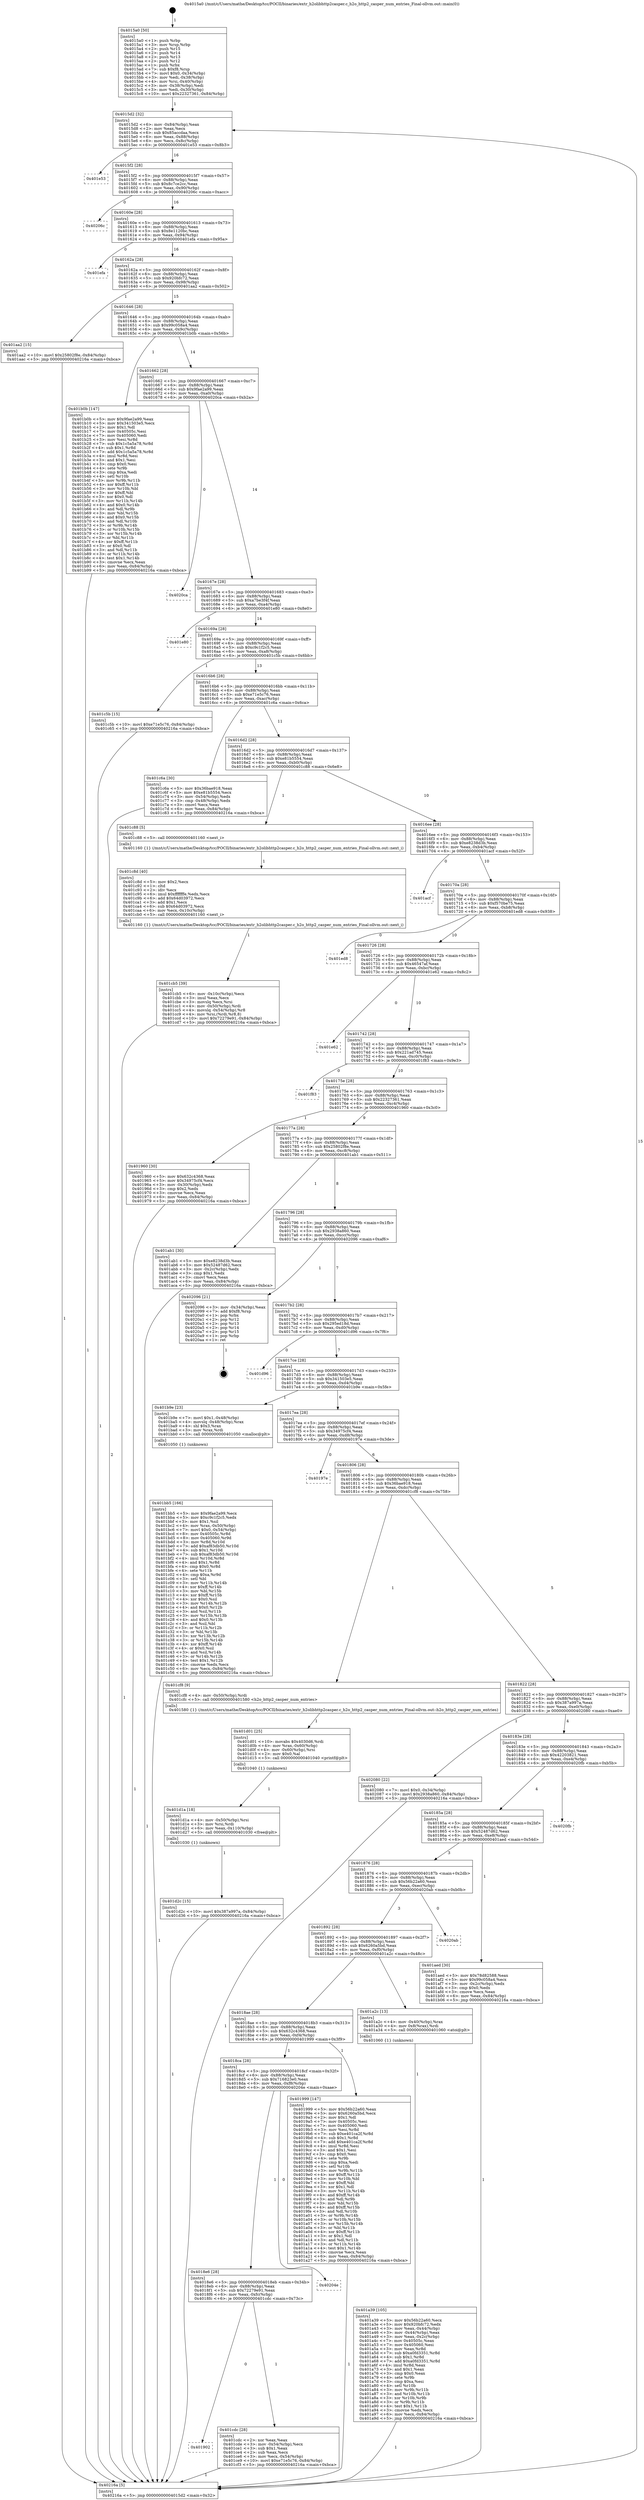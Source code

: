 digraph "0x4015a0" {
  label = "0x4015a0 (/mnt/c/Users/mathe/Desktop/tcc/POCII/binaries/extr_h2olibhttp2casper.c_h2o_http2_casper_num_entries_Final-ollvm.out::main(0))"
  labelloc = "t"
  node[shape=record]

  Entry [label="",width=0.3,height=0.3,shape=circle,fillcolor=black,style=filled]
  "0x4015d2" [label="{
     0x4015d2 [32]\l
     | [instrs]\l
     &nbsp;&nbsp;0x4015d2 \<+6\>: mov -0x84(%rbp),%eax\l
     &nbsp;&nbsp;0x4015d8 \<+2\>: mov %eax,%ecx\l
     &nbsp;&nbsp;0x4015da \<+6\>: sub $0x85accdaa,%ecx\l
     &nbsp;&nbsp;0x4015e0 \<+6\>: mov %eax,-0x88(%rbp)\l
     &nbsp;&nbsp;0x4015e6 \<+6\>: mov %ecx,-0x8c(%rbp)\l
     &nbsp;&nbsp;0x4015ec \<+6\>: je 0000000000401e53 \<main+0x8b3\>\l
  }"]
  "0x401e53" [label="{
     0x401e53\l
  }", style=dashed]
  "0x4015f2" [label="{
     0x4015f2 [28]\l
     | [instrs]\l
     &nbsp;&nbsp;0x4015f2 \<+5\>: jmp 00000000004015f7 \<main+0x57\>\l
     &nbsp;&nbsp;0x4015f7 \<+6\>: mov -0x88(%rbp),%eax\l
     &nbsp;&nbsp;0x4015fd \<+5\>: sub $0x8c7ce2cc,%eax\l
     &nbsp;&nbsp;0x401602 \<+6\>: mov %eax,-0x90(%rbp)\l
     &nbsp;&nbsp;0x401608 \<+6\>: je 000000000040206c \<main+0xacc\>\l
  }"]
  Exit [label="",width=0.3,height=0.3,shape=circle,fillcolor=black,style=filled,peripheries=2]
  "0x40206c" [label="{
     0x40206c\l
  }", style=dashed]
  "0x40160e" [label="{
     0x40160e [28]\l
     | [instrs]\l
     &nbsp;&nbsp;0x40160e \<+5\>: jmp 0000000000401613 \<main+0x73\>\l
     &nbsp;&nbsp;0x401613 \<+6\>: mov -0x88(%rbp),%eax\l
     &nbsp;&nbsp;0x401619 \<+5\>: sub $0x8e1120bc,%eax\l
     &nbsp;&nbsp;0x40161e \<+6\>: mov %eax,-0x94(%rbp)\l
     &nbsp;&nbsp;0x401624 \<+6\>: je 0000000000401efa \<main+0x95a\>\l
  }"]
  "0x401d2c" [label="{
     0x401d2c [15]\l
     | [instrs]\l
     &nbsp;&nbsp;0x401d2c \<+10\>: movl $0x387a997a,-0x84(%rbp)\l
     &nbsp;&nbsp;0x401d36 \<+5\>: jmp 000000000040216a \<main+0xbca\>\l
  }"]
  "0x401efa" [label="{
     0x401efa\l
  }", style=dashed]
  "0x40162a" [label="{
     0x40162a [28]\l
     | [instrs]\l
     &nbsp;&nbsp;0x40162a \<+5\>: jmp 000000000040162f \<main+0x8f\>\l
     &nbsp;&nbsp;0x40162f \<+6\>: mov -0x88(%rbp),%eax\l
     &nbsp;&nbsp;0x401635 \<+5\>: sub $0x920bfc72,%eax\l
     &nbsp;&nbsp;0x40163a \<+6\>: mov %eax,-0x98(%rbp)\l
     &nbsp;&nbsp;0x401640 \<+6\>: je 0000000000401aa2 \<main+0x502\>\l
  }"]
  "0x401d1a" [label="{
     0x401d1a [18]\l
     | [instrs]\l
     &nbsp;&nbsp;0x401d1a \<+4\>: mov -0x50(%rbp),%rsi\l
     &nbsp;&nbsp;0x401d1e \<+3\>: mov %rsi,%rdi\l
     &nbsp;&nbsp;0x401d21 \<+6\>: mov %eax,-0x110(%rbp)\l
     &nbsp;&nbsp;0x401d27 \<+5\>: call 0000000000401030 \<free@plt\>\l
     | [calls]\l
     &nbsp;&nbsp;0x401030 \{1\} (unknown)\l
  }"]
  "0x401aa2" [label="{
     0x401aa2 [15]\l
     | [instrs]\l
     &nbsp;&nbsp;0x401aa2 \<+10\>: movl $0x25802f8e,-0x84(%rbp)\l
     &nbsp;&nbsp;0x401aac \<+5\>: jmp 000000000040216a \<main+0xbca\>\l
  }"]
  "0x401646" [label="{
     0x401646 [28]\l
     | [instrs]\l
     &nbsp;&nbsp;0x401646 \<+5\>: jmp 000000000040164b \<main+0xab\>\l
     &nbsp;&nbsp;0x40164b \<+6\>: mov -0x88(%rbp),%eax\l
     &nbsp;&nbsp;0x401651 \<+5\>: sub $0x99c058a4,%eax\l
     &nbsp;&nbsp;0x401656 \<+6\>: mov %eax,-0x9c(%rbp)\l
     &nbsp;&nbsp;0x40165c \<+6\>: je 0000000000401b0b \<main+0x56b\>\l
  }"]
  "0x401d01" [label="{
     0x401d01 [25]\l
     | [instrs]\l
     &nbsp;&nbsp;0x401d01 \<+10\>: movabs $0x4030d6,%rdi\l
     &nbsp;&nbsp;0x401d0b \<+4\>: mov %rax,-0x60(%rbp)\l
     &nbsp;&nbsp;0x401d0f \<+4\>: mov -0x60(%rbp),%rsi\l
     &nbsp;&nbsp;0x401d13 \<+2\>: mov $0x0,%al\l
     &nbsp;&nbsp;0x401d15 \<+5\>: call 0000000000401040 \<printf@plt\>\l
     | [calls]\l
     &nbsp;&nbsp;0x401040 \{1\} (unknown)\l
  }"]
  "0x401b0b" [label="{
     0x401b0b [147]\l
     | [instrs]\l
     &nbsp;&nbsp;0x401b0b \<+5\>: mov $0x9fae2a99,%eax\l
     &nbsp;&nbsp;0x401b10 \<+5\>: mov $0x341503e5,%ecx\l
     &nbsp;&nbsp;0x401b15 \<+2\>: mov $0x1,%dl\l
     &nbsp;&nbsp;0x401b17 \<+7\>: mov 0x40505c,%esi\l
     &nbsp;&nbsp;0x401b1e \<+7\>: mov 0x405060,%edi\l
     &nbsp;&nbsp;0x401b25 \<+3\>: mov %esi,%r8d\l
     &nbsp;&nbsp;0x401b28 \<+7\>: sub $0x1c5a5a78,%r8d\l
     &nbsp;&nbsp;0x401b2f \<+4\>: sub $0x1,%r8d\l
     &nbsp;&nbsp;0x401b33 \<+7\>: add $0x1c5a5a78,%r8d\l
     &nbsp;&nbsp;0x401b3a \<+4\>: imul %r8d,%esi\l
     &nbsp;&nbsp;0x401b3e \<+3\>: and $0x1,%esi\l
     &nbsp;&nbsp;0x401b41 \<+3\>: cmp $0x0,%esi\l
     &nbsp;&nbsp;0x401b44 \<+4\>: sete %r9b\l
     &nbsp;&nbsp;0x401b48 \<+3\>: cmp $0xa,%edi\l
     &nbsp;&nbsp;0x401b4b \<+4\>: setl %r10b\l
     &nbsp;&nbsp;0x401b4f \<+3\>: mov %r9b,%r11b\l
     &nbsp;&nbsp;0x401b52 \<+4\>: xor $0xff,%r11b\l
     &nbsp;&nbsp;0x401b56 \<+3\>: mov %r10b,%bl\l
     &nbsp;&nbsp;0x401b59 \<+3\>: xor $0xff,%bl\l
     &nbsp;&nbsp;0x401b5c \<+3\>: xor $0x0,%dl\l
     &nbsp;&nbsp;0x401b5f \<+3\>: mov %r11b,%r14b\l
     &nbsp;&nbsp;0x401b62 \<+4\>: and $0x0,%r14b\l
     &nbsp;&nbsp;0x401b66 \<+3\>: and %dl,%r9b\l
     &nbsp;&nbsp;0x401b69 \<+3\>: mov %bl,%r15b\l
     &nbsp;&nbsp;0x401b6c \<+4\>: and $0x0,%r15b\l
     &nbsp;&nbsp;0x401b70 \<+3\>: and %dl,%r10b\l
     &nbsp;&nbsp;0x401b73 \<+3\>: or %r9b,%r14b\l
     &nbsp;&nbsp;0x401b76 \<+3\>: or %r10b,%r15b\l
     &nbsp;&nbsp;0x401b79 \<+3\>: xor %r15b,%r14b\l
     &nbsp;&nbsp;0x401b7c \<+3\>: or %bl,%r11b\l
     &nbsp;&nbsp;0x401b7f \<+4\>: xor $0xff,%r11b\l
     &nbsp;&nbsp;0x401b83 \<+3\>: or $0x0,%dl\l
     &nbsp;&nbsp;0x401b86 \<+3\>: and %dl,%r11b\l
     &nbsp;&nbsp;0x401b89 \<+3\>: or %r11b,%r14b\l
     &nbsp;&nbsp;0x401b8c \<+4\>: test $0x1,%r14b\l
     &nbsp;&nbsp;0x401b90 \<+3\>: cmovne %ecx,%eax\l
     &nbsp;&nbsp;0x401b93 \<+6\>: mov %eax,-0x84(%rbp)\l
     &nbsp;&nbsp;0x401b99 \<+5\>: jmp 000000000040216a \<main+0xbca\>\l
  }"]
  "0x401662" [label="{
     0x401662 [28]\l
     | [instrs]\l
     &nbsp;&nbsp;0x401662 \<+5\>: jmp 0000000000401667 \<main+0xc7\>\l
     &nbsp;&nbsp;0x401667 \<+6\>: mov -0x88(%rbp),%eax\l
     &nbsp;&nbsp;0x40166d \<+5\>: sub $0x9fae2a99,%eax\l
     &nbsp;&nbsp;0x401672 \<+6\>: mov %eax,-0xa0(%rbp)\l
     &nbsp;&nbsp;0x401678 \<+6\>: je 00000000004020ca \<main+0xb2a\>\l
  }"]
  "0x401902" [label="{
     0x401902\l
  }", style=dashed]
  "0x4020ca" [label="{
     0x4020ca\l
  }", style=dashed]
  "0x40167e" [label="{
     0x40167e [28]\l
     | [instrs]\l
     &nbsp;&nbsp;0x40167e \<+5\>: jmp 0000000000401683 \<main+0xe3\>\l
     &nbsp;&nbsp;0x401683 \<+6\>: mov -0x88(%rbp),%eax\l
     &nbsp;&nbsp;0x401689 \<+5\>: sub $0xa7be3f4f,%eax\l
     &nbsp;&nbsp;0x40168e \<+6\>: mov %eax,-0xa4(%rbp)\l
     &nbsp;&nbsp;0x401694 \<+6\>: je 0000000000401e80 \<main+0x8e0\>\l
  }"]
  "0x401cdc" [label="{
     0x401cdc [28]\l
     | [instrs]\l
     &nbsp;&nbsp;0x401cdc \<+2\>: xor %eax,%eax\l
     &nbsp;&nbsp;0x401cde \<+3\>: mov -0x54(%rbp),%ecx\l
     &nbsp;&nbsp;0x401ce1 \<+3\>: sub $0x1,%eax\l
     &nbsp;&nbsp;0x401ce4 \<+2\>: sub %eax,%ecx\l
     &nbsp;&nbsp;0x401ce6 \<+3\>: mov %ecx,-0x54(%rbp)\l
     &nbsp;&nbsp;0x401ce9 \<+10\>: movl $0xe71e5c76,-0x84(%rbp)\l
     &nbsp;&nbsp;0x401cf3 \<+5\>: jmp 000000000040216a \<main+0xbca\>\l
  }"]
  "0x401e80" [label="{
     0x401e80\l
  }", style=dashed]
  "0x40169a" [label="{
     0x40169a [28]\l
     | [instrs]\l
     &nbsp;&nbsp;0x40169a \<+5\>: jmp 000000000040169f \<main+0xff\>\l
     &nbsp;&nbsp;0x40169f \<+6\>: mov -0x88(%rbp),%eax\l
     &nbsp;&nbsp;0x4016a5 \<+5\>: sub $0xc9c1f2c5,%eax\l
     &nbsp;&nbsp;0x4016aa \<+6\>: mov %eax,-0xa8(%rbp)\l
     &nbsp;&nbsp;0x4016b0 \<+6\>: je 0000000000401c5b \<main+0x6bb\>\l
  }"]
  "0x4018e6" [label="{
     0x4018e6 [28]\l
     | [instrs]\l
     &nbsp;&nbsp;0x4018e6 \<+5\>: jmp 00000000004018eb \<main+0x34b\>\l
     &nbsp;&nbsp;0x4018eb \<+6\>: mov -0x88(%rbp),%eax\l
     &nbsp;&nbsp;0x4018f1 \<+5\>: sub $0x72279e91,%eax\l
     &nbsp;&nbsp;0x4018f6 \<+6\>: mov %eax,-0xfc(%rbp)\l
     &nbsp;&nbsp;0x4018fc \<+6\>: je 0000000000401cdc \<main+0x73c\>\l
  }"]
  "0x401c5b" [label="{
     0x401c5b [15]\l
     | [instrs]\l
     &nbsp;&nbsp;0x401c5b \<+10\>: movl $0xe71e5c76,-0x84(%rbp)\l
     &nbsp;&nbsp;0x401c65 \<+5\>: jmp 000000000040216a \<main+0xbca\>\l
  }"]
  "0x4016b6" [label="{
     0x4016b6 [28]\l
     | [instrs]\l
     &nbsp;&nbsp;0x4016b6 \<+5\>: jmp 00000000004016bb \<main+0x11b\>\l
     &nbsp;&nbsp;0x4016bb \<+6\>: mov -0x88(%rbp),%eax\l
     &nbsp;&nbsp;0x4016c1 \<+5\>: sub $0xe71e5c76,%eax\l
     &nbsp;&nbsp;0x4016c6 \<+6\>: mov %eax,-0xac(%rbp)\l
     &nbsp;&nbsp;0x4016cc \<+6\>: je 0000000000401c6a \<main+0x6ca\>\l
  }"]
  "0x40204e" [label="{
     0x40204e\l
  }", style=dashed]
  "0x401c6a" [label="{
     0x401c6a [30]\l
     | [instrs]\l
     &nbsp;&nbsp;0x401c6a \<+5\>: mov $0x36bae918,%eax\l
     &nbsp;&nbsp;0x401c6f \<+5\>: mov $0xe81b5554,%ecx\l
     &nbsp;&nbsp;0x401c74 \<+3\>: mov -0x54(%rbp),%edx\l
     &nbsp;&nbsp;0x401c77 \<+3\>: cmp -0x48(%rbp),%edx\l
     &nbsp;&nbsp;0x401c7a \<+3\>: cmovl %ecx,%eax\l
     &nbsp;&nbsp;0x401c7d \<+6\>: mov %eax,-0x84(%rbp)\l
     &nbsp;&nbsp;0x401c83 \<+5\>: jmp 000000000040216a \<main+0xbca\>\l
  }"]
  "0x4016d2" [label="{
     0x4016d2 [28]\l
     | [instrs]\l
     &nbsp;&nbsp;0x4016d2 \<+5\>: jmp 00000000004016d7 \<main+0x137\>\l
     &nbsp;&nbsp;0x4016d7 \<+6\>: mov -0x88(%rbp),%eax\l
     &nbsp;&nbsp;0x4016dd \<+5\>: sub $0xe81b5554,%eax\l
     &nbsp;&nbsp;0x4016e2 \<+6\>: mov %eax,-0xb0(%rbp)\l
     &nbsp;&nbsp;0x4016e8 \<+6\>: je 0000000000401c88 \<main+0x6e8\>\l
  }"]
  "0x401cb5" [label="{
     0x401cb5 [39]\l
     | [instrs]\l
     &nbsp;&nbsp;0x401cb5 \<+6\>: mov -0x10c(%rbp),%ecx\l
     &nbsp;&nbsp;0x401cbb \<+3\>: imul %eax,%ecx\l
     &nbsp;&nbsp;0x401cbe \<+3\>: movslq %ecx,%rsi\l
     &nbsp;&nbsp;0x401cc1 \<+4\>: mov -0x50(%rbp),%rdi\l
     &nbsp;&nbsp;0x401cc5 \<+4\>: movslq -0x54(%rbp),%r8\l
     &nbsp;&nbsp;0x401cc9 \<+4\>: mov %rsi,(%rdi,%r8,8)\l
     &nbsp;&nbsp;0x401ccd \<+10\>: movl $0x72279e91,-0x84(%rbp)\l
     &nbsp;&nbsp;0x401cd7 \<+5\>: jmp 000000000040216a \<main+0xbca\>\l
  }"]
  "0x401c88" [label="{
     0x401c88 [5]\l
     | [instrs]\l
     &nbsp;&nbsp;0x401c88 \<+5\>: call 0000000000401160 \<next_i\>\l
     | [calls]\l
     &nbsp;&nbsp;0x401160 \{1\} (/mnt/c/Users/mathe/Desktop/tcc/POCII/binaries/extr_h2olibhttp2casper.c_h2o_http2_casper_num_entries_Final-ollvm.out::next_i)\l
  }"]
  "0x4016ee" [label="{
     0x4016ee [28]\l
     | [instrs]\l
     &nbsp;&nbsp;0x4016ee \<+5\>: jmp 00000000004016f3 \<main+0x153\>\l
     &nbsp;&nbsp;0x4016f3 \<+6\>: mov -0x88(%rbp),%eax\l
     &nbsp;&nbsp;0x4016f9 \<+5\>: sub $0xe8238d3b,%eax\l
     &nbsp;&nbsp;0x4016fe \<+6\>: mov %eax,-0xb4(%rbp)\l
     &nbsp;&nbsp;0x401704 \<+6\>: je 0000000000401acf \<main+0x52f\>\l
  }"]
  "0x401c8d" [label="{
     0x401c8d [40]\l
     | [instrs]\l
     &nbsp;&nbsp;0x401c8d \<+5\>: mov $0x2,%ecx\l
     &nbsp;&nbsp;0x401c92 \<+1\>: cltd\l
     &nbsp;&nbsp;0x401c93 \<+2\>: idiv %ecx\l
     &nbsp;&nbsp;0x401c95 \<+6\>: imul $0xfffffffe,%edx,%ecx\l
     &nbsp;&nbsp;0x401c9b \<+6\>: add $0x64d03972,%ecx\l
     &nbsp;&nbsp;0x401ca1 \<+3\>: add $0x1,%ecx\l
     &nbsp;&nbsp;0x401ca4 \<+6\>: sub $0x64d03972,%ecx\l
     &nbsp;&nbsp;0x401caa \<+6\>: mov %ecx,-0x10c(%rbp)\l
     &nbsp;&nbsp;0x401cb0 \<+5\>: call 0000000000401160 \<next_i\>\l
     | [calls]\l
     &nbsp;&nbsp;0x401160 \{1\} (/mnt/c/Users/mathe/Desktop/tcc/POCII/binaries/extr_h2olibhttp2casper.c_h2o_http2_casper_num_entries_Final-ollvm.out::next_i)\l
  }"]
  "0x401acf" [label="{
     0x401acf\l
  }", style=dashed]
  "0x40170a" [label="{
     0x40170a [28]\l
     | [instrs]\l
     &nbsp;&nbsp;0x40170a \<+5\>: jmp 000000000040170f \<main+0x16f\>\l
     &nbsp;&nbsp;0x40170f \<+6\>: mov -0x88(%rbp),%eax\l
     &nbsp;&nbsp;0x401715 \<+5\>: sub $0xf570be75,%eax\l
     &nbsp;&nbsp;0x40171a \<+6\>: mov %eax,-0xb8(%rbp)\l
     &nbsp;&nbsp;0x401720 \<+6\>: je 0000000000401ed8 \<main+0x938\>\l
  }"]
  "0x401bb5" [label="{
     0x401bb5 [166]\l
     | [instrs]\l
     &nbsp;&nbsp;0x401bb5 \<+5\>: mov $0x9fae2a99,%ecx\l
     &nbsp;&nbsp;0x401bba \<+5\>: mov $0xc9c1f2c5,%edx\l
     &nbsp;&nbsp;0x401bbf \<+3\>: mov $0x1,%sil\l
     &nbsp;&nbsp;0x401bc2 \<+4\>: mov %rax,-0x50(%rbp)\l
     &nbsp;&nbsp;0x401bc6 \<+7\>: movl $0x0,-0x54(%rbp)\l
     &nbsp;&nbsp;0x401bcd \<+8\>: mov 0x40505c,%r8d\l
     &nbsp;&nbsp;0x401bd5 \<+8\>: mov 0x405060,%r9d\l
     &nbsp;&nbsp;0x401bdd \<+3\>: mov %r8d,%r10d\l
     &nbsp;&nbsp;0x401be0 \<+7\>: add $0xaf83db50,%r10d\l
     &nbsp;&nbsp;0x401be7 \<+4\>: sub $0x1,%r10d\l
     &nbsp;&nbsp;0x401beb \<+7\>: sub $0xaf83db50,%r10d\l
     &nbsp;&nbsp;0x401bf2 \<+4\>: imul %r10d,%r8d\l
     &nbsp;&nbsp;0x401bf6 \<+4\>: and $0x1,%r8d\l
     &nbsp;&nbsp;0x401bfa \<+4\>: cmp $0x0,%r8d\l
     &nbsp;&nbsp;0x401bfe \<+4\>: sete %r11b\l
     &nbsp;&nbsp;0x401c02 \<+4\>: cmp $0xa,%r9d\l
     &nbsp;&nbsp;0x401c06 \<+3\>: setl %bl\l
     &nbsp;&nbsp;0x401c09 \<+3\>: mov %r11b,%r14b\l
     &nbsp;&nbsp;0x401c0c \<+4\>: xor $0xff,%r14b\l
     &nbsp;&nbsp;0x401c10 \<+3\>: mov %bl,%r15b\l
     &nbsp;&nbsp;0x401c13 \<+4\>: xor $0xff,%r15b\l
     &nbsp;&nbsp;0x401c17 \<+4\>: xor $0x0,%sil\l
     &nbsp;&nbsp;0x401c1b \<+3\>: mov %r14b,%r12b\l
     &nbsp;&nbsp;0x401c1e \<+4\>: and $0x0,%r12b\l
     &nbsp;&nbsp;0x401c22 \<+3\>: and %sil,%r11b\l
     &nbsp;&nbsp;0x401c25 \<+3\>: mov %r15b,%r13b\l
     &nbsp;&nbsp;0x401c28 \<+4\>: and $0x0,%r13b\l
     &nbsp;&nbsp;0x401c2c \<+3\>: and %sil,%bl\l
     &nbsp;&nbsp;0x401c2f \<+3\>: or %r11b,%r12b\l
     &nbsp;&nbsp;0x401c32 \<+3\>: or %bl,%r13b\l
     &nbsp;&nbsp;0x401c35 \<+3\>: xor %r13b,%r12b\l
     &nbsp;&nbsp;0x401c38 \<+3\>: or %r15b,%r14b\l
     &nbsp;&nbsp;0x401c3b \<+4\>: xor $0xff,%r14b\l
     &nbsp;&nbsp;0x401c3f \<+4\>: or $0x0,%sil\l
     &nbsp;&nbsp;0x401c43 \<+3\>: and %sil,%r14b\l
     &nbsp;&nbsp;0x401c46 \<+3\>: or %r14b,%r12b\l
     &nbsp;&nbsp;0x401c49 \<+4\>: test $0x1,%r12b\l
     &nbsp;&nbsp;0x401c4d \<+3\>: cmovne %edx,%ecx\l
     &nbsp;&nbsp;0x401c50 \<+6\>: mov %ecx,-0x84(%rbp)\l
     &nbsp;&nbsp;0x401c56 \<+5\>: jmp 000000000040216a \<main+0xbca\>\l
  }"]
  "0x401ed8" [label="{
     0x401ed8\l
  }", style=dashed]
  "0x401726" [label="{
     0x401726 [28]\l
     | [instrs]\l
     &nbsp;&nbsp;0x401726 \<+5\>: jmp 000000000040172b \<main+0x18b\>\l
     &nbsp;&nbsp;0x40172b \<+6\>: mov -0x88(%rbp),%eax\l
     &nbsp;&nbsp;0x401731 \<+5\>: sub $0x46547af,%eax\l
     &nbsp;&nbsp;0x401736 \<+6\>: mov %eax,-0xbc(%rbp)\l
     &nbsp;&nbsp;0x40173c \<+6\>: je 0000000000401e62 \<main+0x8c2\>\l
  }"]
  "0x401a39" [label="{
     0x401a39 [105]\l
     | [instrs]\l
     &nbsp;&nbsp;0x401a39 \<+5\>: mov $0x56b22a60,%ecx\l
     &nbsp;&nbsp;0x401a3e \<+5\>: mov $0x920bfc72,%edx\l
     &nbsp;&nbsp;0x401a43 \<+3\>: mov %eax,-0x44(%rbp)\l
     &nbsp;&nbsp;0x401a46 \<+3\>: mov -0x44(%rbp),%eax\l
     &nbsp;&nbsp;0x401a49 \<+3\>: mov %eax,-0x2c(%rbp)\l
     &nbsp;&nbsp;0x401a4c \<+7\>: mov 0x40505c,%eax\l
     &nbsp;&nbsp;0x401a53 \<+7\>: mov 0x405060,%esi\l
     &nbsp;&nbsp;0x401a5a \<+3\>: mov %eax,%r8d\l
     &nbsp;&nbsp;0x401a5d \<+7\>: sub $0xa0fd3351,%r8d\l
     &nbsp;&nbsp;0x401a64 \<+4\>: sub $0x1,%r8d\l
     &nbsp;&nbsp;0x401a68 \<+7\>: add $0xa0fd3351,%r8d\l
     &nbsp;&nbsp;0x401a6f \<+4\>: imul %r8d,%eax\l
     &nbsp;&nbsp;0x401a73 \<+3\>: and $0x1,%eax\l
     &nbsp;&nbsp;0x401a76 \<+3\>: cmp $0x0,%eax\l
     &nbsp;&nbsp;0x401a79 \<+4\>: sete %r9b\l
     &nbsp;&nbsp;0x401a7d \<+3\>: cmp $0xa,%esi\l
     &nbsp;&nbsp;0x401a80 \<+4\>: setl %r10b\l
     &nbsp;&nbsp;0x401a84 \<+3\>: mov %r9b,%r11b\l
     &nbsp;&nbsp;0x401a87 \<+3\>: and %r10b,%r11b\l
     &nbsp;&nbsp;0x401a8a \<+3\>: xor %r10b,%r9b\l
     &nbsp;&nbsp;0x401a8d \<+3\>: or %r9b,%r11b\l
     &nbsp;&nbsp;0x401a90 \<+4\>: test $0x1,%r11b\l
     &nbsp;&nbsp;0x401a94 \<+3\>: cmovne %edx,%ecx\l
     &nbsp;&nbsp;0x401a97 \<+6\>: mov %ecx,-0x84(%rbp)\l
     &nbsp;&nbsp;0x401a9d \<+5\>: jmp 000000000040216a \<main+0xbca\>\l
  }"]
  "0x401e62" [label="{
     0x401e62\l
  }", style=dashed]
  "0x401742" [label="{
     0x401742 [28]\l
     | [instrs]\l
     &nbsp;&nbsp;0x401742 \<+5\>: jmp 0000000000401747 \<main+0x1a7\>\l
     &nbsp;&nbsp;0x401747 \<+6\>: mov -0x88(%rbp),%eax\l
     &nbsp;&nbsp;0x40174d \<+5\>: sub $0x221ad745,%eax\l
     &nbsp;&nbsp;0x401752 \<+6\>: mov %eax,-0xc0(%rbp)\l
     &nbsp;&nbsp;0x401758 \<+6\>: je 0000000000401f83 \<main+0x9e3\>\l
  }"]
  "0x4018ca" [label="{
     0x4018ca [28]\l
     | [instrs]\l
     &nbsp;&nbsp;0x4018ca \<+5\>: jmp 00000000004018cf \<main+0x32f\>\l
     &nbsp;&nbsp;0x4018cf \<+6\>: mov -0x88(%rbp),%eax\l
     &nbsp;&nbsp;0x4018d5 \<+5\>: sub $0x716823e0,%eax\l
     &nbsp;&nbsp;0x4018da \<+6\>: mov %eax,-0xf8(%rbp)\l
     &nbsp;&nbsp;0x4018e0 \<+6\>: je 000000000040204e \<main+0xaae\>\l
  }"]
  "0x401f83" [label="{
     0x401f83\l
  }", style=dashed]
  "0x40175e" [label="{
     0x40175e [28]\l
     | [instrs]\l
     &nbsp;&nbsp;0x40175e \<+5\>: jmp 0000000000401763 \<main+0x1c3\>\l
     &nbsp;&nbsp;0x401763 \<+6\>: mov -0x88(%rbp),%eax\l
     &nbsp;&nbsp;0x401769 \<+5\>: sub $0x22327361,%eax\l
     &nbsp;&nbsp;0x40176e \<+6\>: mov %eax,-0xc4(%rbp)\l
     &nbsp;&nbsp;0x401774 \<+6\>: je 0000000000401960 \<main+0x3c0\>\l
  }"]
  "0x401999" [label="{
     0x401999 [147]\l
     | [instrs]\l
     &nbsp;&nbsp;0x401999 \<+5\>: mov $0x56b22a60,%eax\l
     &nbsp;&nbsp;0x40199e \<+5\>: mov $0x6260a5bd,%ecx\l
     &nbsp;&nbsp;0x4019a3 \<+2\>: mov $0x1,%dl\l
     &nbsp;&nbsp;0x4019a5 \<+7\>: mov 0x40505c,%esi\l
     &nbsp;&nbsp;0x4019ac \<+7\>: mov 0x405060,%edi\l
     &nbsp;&nbsp;0x4019b3 \<+3\>: mov %esi,%r8d\l
     &nbsp;&nbsp;0x4019b6 \<+7\>: sub $0xe401ca2f,%r8d\l
     &nbsp;&nbsp;0x4019bd \<+4\>: sub $0x1,%r8d\l
     &nbsp;&nbsp;0x4019c1 \<+7\>: add $0xe401ca2f,%r8d\l
     &nbsp;&nbsp;0x4019c8 \<+4\>: imul %r8d,%esi\l
     &nbsp;&nbsp;0x4019cc \<+3\>: and $0x1,%esi\l
     &nbsp;&nbsp;0x4019cf \<+3\>: cmp $0x0,%esi\l
     &nbsp;&nbsp;0x4019d2 \<+4\>: sete %r9b\l
     &nbsp;&nbsp;0x4019d6 \<+3\>: cmp $0xa,%edi\l
     &nbsp;&nbsp;0x4019d9 \<+4\>: setl %r10b\l
     &nbsp;&nbsp;0x4019dd \<+3\>: mov %r9b,%r11b\l
     &nbsp;&nbsp;0x4019e0 \<+4\>: xor $0xff,%r11b\l
     &nbsp;&nbsp;0x4019e4 \<+3\>: mov %r10b,%bl\l
     &nbsp;&nbsp;0x4019e7 \<+3\>: xor $0xff,%bl\l
     &nbsp;&nbsp;0x4019ea \<+3\>: xor $0x1,%dl\l
     &nbsp;&nbsp;0x4019ed \<+3\>: mov %r11b,%r14b\l
     &nbsp;&nbsp;0x4019f0 \<+4\>: and $0xff,%r14b\l
     &nbsp;&nbsp;0x4019f4 \<+3\>: and %dl,%r9b\l
     &nbsp;&nbsp;0x4019f7 \<+3\>: mov %bl,%r15b\l
     &nbsp;&nbsp;0x4019fa \<+4\>: and $0xff,%r15b\l
     &nbsp;&nbsp;0x4019fe \<+3\>: and %dl,%r10b\l
     &nbsp;&nbsp;0x401a01 \<+3\>: or %r9b,%r14b\l
     &nbsp;&nbsp;0x401a04 \<+3\>: or %r10b,%r15b\l
     &nbsp;&nbsp;0x401a07 \<+3\>: xor %r15b,%r14b\l
     &nbsp;&nbsp;0x401a0a \<+3\>: or %bl,%r11b\l
     &nbsp;&nbsp;0x401a0d \<+4\>: xor $0xff,%r11b\l
     &nbsp;&nbsp;0x401a11 \<+3\>: or $0x1,%dl\l
     &nbsp;&nbsp;0x401a14 \<+3\>: and %dl,%r11b\l
     &nbsp;&nbsp;0x401a17 \<+3\>: or %r11b,%r14b\l
     &nbsp;&nbsp;0x401a1a \<+4\>: test $0x1,%r14b\l
     &nbsp;&nbsp;0x401a1e \<+3\>: cmovne %ecx,%eax\l
     &nbsp;&nbsp;0x401a21 \<+6\>: mov %eax,-0x84(%rbp)\l
     &nbsp;&nbsp;0x401a27 \<+5\>: jmp 000000000040216a \<main+0xbca\>\l
  }"]
  "0x401960" [label="{
     0x401960 [30]\l
     | [instrs]\l
     &nbsp;&nbsp;0x401960 \<+5\>: mov $0x632c4368,%eax\l
     &nbsp;&nbsp;0x401965 \<+5\>: mov $0x34975cf4,%ecx\l
     &nbsp;&nbsp;0x40196a \<+3\>: mov -0x30(%rbp),%edx\l
     &nbsp;&nbsp;0x40196d \<+3\>: cmp $0x2,%edx\l
     &nbsp;&nbsp;0x401970 \<+3\>: cmovne %ecx,%eax\l
     &nbsp;&nbsp;0x401973 \<+6\>: mov %eax,-0x84(%rbp)\l
     &nbsp;&nbsp;0x401979 \<+5\>: jmp 000000000040216a \<main+0xbca\>\l
  }"]
  "0x40177a" [label="{
     0x40177a [28]\l
     | [instrs]\l
     &nbsp;&nbsp;0x40177a \<+5\>: jmp 000000000040177f \<main+0x1df\>\l
     &nbsp;&nbsp;0x40177f \<+6\>: mov -0x88(%rbp),%eax\l
     &nbsp;&nbsp;0x401785 \<+5\>: sub $0x25802f8e,%eax\l
     &nbsp;&nbsp;0x40178a \<+6\>: mov %eax,-0xc8(%rbp)\l
     &nbsp;&nbsp;0x401790 \<+6\>: je 0000000000401ab1 \<main+0x511\>\l
  }"]
  "0x40216a" [label="{
     0x40216a [5]\l
     | [instrs]\l
     &nbsp;&nbsp;0x40216a \<+5\>: jmp 00000000004015d2 \<main+0x32\>\l
  }"]
  "0x4015a0" [label="{
     0x4015a0 [50]\l
     | [instrs]\l
     &nbsp;&nbsp;0x4015a0 \<+1\>: push %rbp\l
     &nbsp;&nbsp;0x4015a1 \<+3\>: mov %rsp,%rbp\l
     &nbsp;&nbsp;0x4015a4 \<+2\>: push %r15\l
     &nbsp;&nbsp;0x4015a6 \<+2\>: push %r14\l
     &nbsp;&nbsp;0x4015a8 \<+2\>: push %r13\l
     &nbsp;&nbsp;0x4015aa \<+2\>: push %r12\l
     &nbsp;&nbsp;0x4015ac \<+1\>: push %rbx\l
     &nbsp;&nbsp;0x4015ad \<+7\>: sub $0xf8,%rsp\l
     &nbsp;&nbsp;0x4015b4 \<+7\>: movl $0x0,-0x34(%rbp)\l
     &nbsp;&nbsp;0x4015bb \<+3\>: mov %edi,-0x38(%rbp)\l
     &nbsp;&nbsp;0x4015be \<+4\>: mov %rsi,-0x40(%rbp)\l
     &nbsp;&nbsp;0x4015c2 \<+3\>: mov -0x38(%rbp),%edi\l
     &nbsp;&nbsp;0x4015c5 \<+3\>: mov %edi,-0x30(%rbp)\l
     &nbsp;&nbsp;0x4015c8 \<+10\>: movl $0x22327361,-0x84(%rbp)\l
  }"]
  "0x4018ae" [label="{
     0x4018ae [28]\l
     | [instrs]\l
     &nbsp;&nbsp;0x4018ae \<+5\>: jmp 00000000004018b3 \<main+0x313\>\l
     &nbsp;&nbsp;0x4018b3 \<+6\>: mov -0x88(%rbp),%eax\l
     &nbsp;&nbsp;0x4018b9 \<+5\>: sub $0x632c4368,%eax\l
     &nbsp;&nbsp;0x4018be \<+6\>: mov %eax,-0xf4(%rbp)\l
     &nbsp;&nbsp;0x4018c4 \<+6\>: je 0000000000401999 \<main+0x3f9\>\l
  }"]
  "0x401ab1" [label="{
     0x401ab1 [30]\l
     | [instrs]\l
     &nbsp;&nbsp;0x401ab1 \<+5\>: mov $0xe8238d3b,%eax\l
     &nbsp;&nbsp;0x401ab6 \<+5\>: mov $0x52487d62,%ecx\l
     &nbsp;&nbsp;0x401abb \<+3\>: mov -0x2c(%rbp),%edx\l
     &nbsp;&nbsp;0x401abe \<+3\>: cmp $0x1,%edx\l
     &nbsp;&nbsp;0x401ac1 \<+3\>: cmovl %ecx,%eax\l
     &nbsp;&nbsp;0x401ac4 \<+6\>: mov %eax,-0x84(%rbp)\l
     &nbsp;&nbsp;0x401aca \<+5\>: jmp 000000000040216a \<main+0xbca\>\l
  }"]
  "0x401796" [label="{
     0x401796 [28]\l
     | [instrs]\l
     &nbsp;&nbsp;0x401796 \<+5\>: jmp 000000000040179b \<main+0x1fb\>\l
     &nbsp;&nbsp;0x40179b \<+6\>: mov -0x88(%rbp),%eax\l
     &nbsp;&nbsp;0x4017a1 \<+5\>: sub $0x2938a860,%eax\l
     &nbsp;&nbsp;0x4017a6 \<+6\>: mov %eax,-0xcc(%rbp)\l
     &nbsp;&nbsp;0x4017ac \<+6\>: je 0000000000402096 \<main+0xaf6\>\l
  }"]
  "0x401a2c" [label="{
     0x401a2c [13]\l
     | [instrs]\l
     &nbsp;&nbsp;0x401a2c \<+4\>: mov -0x40(%rbp),%rax\l
     &nbsp;&nbsp;0x401a30 \<+4\>: mov 0x8(%rax),%rdi\l
     &nbsp;&nbsp;0x401a34 \<+5\>: call 0000000000401060 \<atoi@plt\>\l
     | [calls]\l
     &nbsp;&nbsp;0x401060 \{1\} (unknown)\l
  }"]
  "0x402096" [label="{
     0x402096 [21]\l
     | [instrs]\l
     &nbsp;&nbsp;0x402096 \<+3\>: mov -0x34(%rbp),%eax\l
     &nbsp;&nbsp;0x402099 \<+7\>: add $0xf8,%rsp\l
     &nbsp;&nbsp;0x4020a0 \<+1\>: pop %rbx\l
     &nbsp;&nbsp;0x4020a1 \<+2\>: pop %r12\l
     &nbsp;&nbsp;0x4020a3 \<+2\>: pop %r13\l
     &nbsp;&nbsp;0x4020a5 \<+2\>: pop %r14\l
     &nbsp;&nbsp;0x4020a7 \<+2\>: pop %r15\l
     &nbsp;&nbsp;0x4020a9 \<+1\>: pop %rbp\l
     &nbsp;&nbsp;0x4020aa \<+1\>: ret\l
  }"]
  "0x4017b2" [label="{
     0x4017b2 [28]\l
     | [instrs]\l
     &nbsp;&nbsp;0x4017b2 \<+5\>: jmp 00000000004017b7 \<main+0x217\>\l
     &nbsp;&nbsp;0x4017b7 \<+6\>: mov -0x88(%rbp),%eax\l
     &nbsp;&nbsp;0x4017bd \<+5\>: sub $0x295ed18d,%eax\l
     &nbsp;&nbsp;0x4017c2 \<+6\>: mov %eax,-0xd0(%rbp)\l
     &nbsp;&nbsp;0x4017c8 \<+6\>: je 0000000000401d96 \<main+0x7f6\>\l
  }"]
  "0x401892" [label="{
     0x401892 [28]\l
     | [instrs]\l
     &nbsp;&nbsp;0x401892 \<+5\>: jmp 0000000000401897 \<main+0x2f7\>\l
     &nbsp;&nbsp;0x401897 \<+6\>: mov -0x88(%rbp),%eax\l
     &nbsp;&nbsp;0x40189d \<+5\>: sub $0x6260a5bd,%eax\l
     &nbsp;&nbsp;0x4018a2 \<+6\>: mov %eax,-0xf0(%rbp)\l
     &nbsp;&nbsp;0x4018a8 \<+6\>: je 0000000000401a2c \<main+0x48c\>\l
  }"]
  "0x401d96" [label="{
     0x401d96\l
  }", style=dashed]
  "0x4017ce" [label="{
     0x4017ce [28]\l
     | [instrs]\l
     &nbsp;&nbsp;0x4017ce \<+5\>: jmp 00000000004017d3 \<main+0x233\>\l
     &nbsp;&nbsp;0x4017d3 \<+6\>: mov -0x88(%rbp),%eax\l
     &nbsp;&nbsp;0x4017d9 \<+5\>: sub $0x341503e5,%eax\l
     &nbsp;&nbsp;0x4017de \<+6\>: mov %eax,-0xd4(%rbp)\l
     &nbsp;&nbsp;0x4017e4 \<+6\>: je 0000000000401b9e \<main+0x5fe\>\l
  }"]
  "0x4020ab" [label="{
     0x4020ab\l
  }", style=dashed]
  "0x401b9e" [label="{
     0x401b9e [23]\l
     | [instrs]\l
     &nbsp;&nbsp;0x401b9e \<+7\>: movl $0x1,-0x48(%rbp)\l
     &nbsp;&nbsp;0x401ba5 \<+4\>: movslq -0x48(%rbp),%rax\l
     &nbsp;&nbsp;0x401ba9 \<+4\>: shl $0x3,%rax\l
     &nbsp;&nbsp;0x401bad \<+3\>: mov %rax,%rdi\l
     &nbsp;&nbsp;0x401bb0 \<+5\>: call 0000000000401050 \<malloc@plt\>\l
     | [calls]\l
     &nbsp;&nbsp;0x401050 \{1\} (unknown)\l
  }"]
  "0x4017ea" [label="{
     0x4017ea [28]\l
     | [instrs]\l
     &nbsp;&nbsp;0x4017ea \<+5\>: jmp 00000000004017ef \<main+0x24f\>\l
     &nbsp;&nbsp;0x4017ef \<+6\>: mov -0x88(%rbp),%eax\l
     &nbsp;&nbsp;0x4017f5 \<+5\>: sub $0x34975cf4,%eax\l
     &nbsp;&nbsp;0x4017fa \<+6\>: mov %eax,-0xd8(%rbp)\l
     &nbsp;&nbsp;0x401800 \<+6\>: je 000000000040197e \<main+0x3de\>\l
  }"]
  "0x401876" [label="{
     0x401876 [28]\l
     | [instrs]\l
     &nbsp;&nbsp;0x401876 \<+5\>: jmp 000000000040187b \<main+0x2db\>\l
     &nbsp;&nbsp;0x40187b \<+6\>: mov -0x88(%rbp),%eax\l
     &nbsp;&nbsp;0x401881 \<+5\>: sub $0x56b22a60,%eax\l
     &nbsp;&nbsp;0x401886 \<+6\>: mov %eax,-0xec(%rbp)\l
     &nbsp;&nbsp;0x40188c \<+6\>: je 00000000004020ab \<main+0xb0b\>\l
  }"]
  "0x40197e" [label="{
     0x40197e\l
  }", style=dashed]
  "0x401806" [label="{
     0x401806 [28]\l
     | [instrs]\l
     &nbsp;&nbsp;0x401806 \<+5\>: jmp 000000000040180b \<main+0x26b\>\l
     &nbsp;&nbsp;0x40180b \<+6\>: mov -0x88(%rbp),%eax\l
     &nbsp;&nbsp;0x401811 \<+5\>: sub $0x36bae918,%eax\l
     &nbsp;&nbsp;0x401816 \<+6\>: mov %eax,-0xdc(%rbp)\l
     &nbsp;&nbsp;0x40181c \<+6\>: je 0000000000401cf8 \<main+0x758\>\l
  }"]
  "0x401aed" [label="{
     0x401aed [30]\l
     | [instrs]\l
     &nbsp;&nbsp;0x401aed \<+5\>: mov $0x78d82588,%eax\l
     &nbsp;&nbsp;0x401af2 \<+5\>: mov $0x99c058a4,%ecx\l
     &nbsp;&nbsp;0x401af7 \<+3\>: mov -0x2c(%rbp),%edx\l
     &nbsp;&nbsp;0x401afa \<+3\>: cmp $0x0,%edx\l
     &nbsp;&nbsp;0x401afd \<+3\>: cmove %ecx,%eax\l
     &nbsp;&nbsp;0x401b00 \<+6\>: mov %eax,-0x84(%rbp)\l
     &nbsp;&nbsp;0x401b06 \<+5\>: jmp 000000000040216a \<main+0xbca\>\l
  }"]
  "0x401cf8" [label="{
     0x401cf8 [9]\l
     | [instrs]\l
     &nbsp;&nbsp;0x401cf8 \<+4\>: mov -0x50(%rbp),%rdi\l
     &nbsp;&nbsp;0x401cfc \<+5\>: call 0000000000401580 \<h2o_http2_casper_num_entries\>\l
     | [calls]\l
     &nbsp;&nbsp;0x401580 \{1\} (/mnt/c/Users/mathe/Desktop/tcc/POCII/binaries/extr_h2olibhttp2casper.c_h2o_http2_casper_num_entries_Final-ollvm.out::h2o_http2_casper_num_entries)\l
  }"]
  "0x401822" [label="{
     0x401822 [28]\l
     | [instrs]\l
     &nbsp;&nbsp;0x401822 \<+5\>: jmp 0000000000401827 \<main+0x287\>\l
     &nbsp;&nbsp;0x401827 \<+6\>: mov -0x88(%rbp),%eax\l
     &nbsp;&nbsp;0x40182d \<+5\>: sub $0x387a997a,%eax\l
     &nbsp;&nbsp;0x401832 \<+6\>: mov %eax,-0xe0(%rbp)\l
     &nbsp;&nbsp;0x401838 \<+6\>: je 0000000000402080 \<main+0xae0\>\l
  }"]
  "0x40185a" [label="{
     0x40185a [28]\l
     | [instrs]\l
     &nbsp;&nbsp;0x40185a \<+5\>: jmp 000000000040185f \<main+0x2bf\>\l
     &nbsp;&nbsp;0x40185f \<+6\>: mov -0x88(%rbp),%eax\l
     &nbsp;&nbsp;0x401865 \<+5\>: sub $0x52487d62,%eax\l
     &nbsp;&nbsp;0x40186a \<+6\>: mov %eax,-0xe8(%rbp)\l
     &nbsp;&nbsp;0x401870 \<+6\>: je 0000000000401aed \<main+0x54d\>\l
  }"]
  "0x402080" [label="{
     0x402080 [22]\l
     | [instrs]\l
     &nbsp;&nbsp;0x402080 \<+7\>: movl $0x0,-0x34(%rbp)\l
     &nbsp;&nbsp;0x402087 \<+10\>: movl $0x2938a860,-0x84(%rbp)\l
     &nbsp;&nbsp;0x402091 \<+5\>: jmp 000000000040216a \<main+0xbca\>\l
  }"]
  "0x40183e" [label="{
     0x40183e [28]\l
     | [instrs]\l
     &nbsp;&nbsp;0x40183e \<+5\>: jmp 0000000000401843 \<main+0x2a3\>\l
     &nbsp;&nbsp;0x401843 \<+6\>: mov -0x88(%rbp),%eax\l
     &nbsp;&nbsp;0x401849 \<+5\>: sub $0x42203821,%eax\l
     &nbsp;&nbsp;0x40184e \<+6\>: mov %eax,-0xe4(%rbp)\l
     &nbsp;&nbsp;0x401854 \<+6\>: je 00000000004020fb \<main+0xb5b\>\l
  }"]
  "0x4020fb" [label="{
     0x4020fb\l
  }", style=dashed]
  Entry -> "0x4015a0" [label=" 1"]
  "0x4015d2" -> "0x401e53" [label=" 0"]
  "0x4015d2" -> "0x4015f2" [label=" 16"]
  "0x402096" -> Exit [label=" 1"]
  "0x4015f2" -> "0x40206c" [label=" 0"]
  "0x4015f2" -> "0x40160e" [label=" 16"]
  "0x402080" -> "0x40216a" [label=" 1"]
  "0x40160e" -> "0x401efa" [label=" 0"]
  "0x40160e" -> "0x40162a" [label=" 16"]
  "0x401d2c" -> "0x40216a" [label=" 1"]
  "0x40162a" -> "0x401aa2" [label=" 1"]
  "0x40162a" -> "0x401646" [label=" 15"]
  "0x401d1a" -> "0x401d2c" [label=" 1"]
  "0x401646" -> "0x401b0b" [label=" 1"]
  "0x401646" -> "0x401662" [label=" 14"]
  "0x401d01" -> "0x401d1a" [label=" 1"]
  "0x401662" -> "0x4020ca" [label=" 0"]
  "0x401662" -> "0x40167e" [label=" 14"]
  "0x401cf8" -> "0x401d01" [label=" 1"]
  "0x40167e" -> "0x401e80" [label=" 0"]
  "0x40167e" -> "0x40169a" [label=" 14"]
  "0x401cdc" -> "0x40216a" [label=" 1"]
  "0x40169a" -> "0x401c5b" [label=" 1"]
  "0x40169a" -> "0x4016b6" [label=" 13"]
  "0x4018e6" -> "0x401cdc" [label=" 1"]
  "0x4016b6" -> "0x401c6a" [label=" 2"]
  "0x4016b6" -> "0x4016d2" [label=" 11"]
  "0x4018e6" -> "0x401902" [label=" 0"]
  "0x4016d2" -> "0x401c88" [label=" 1"]
  "0x4016d2" -> "0x4016ee" [label=" 10"]
  "0x4018ca" -> "0x40204e" [label=" 0"]
  "0x4016ee" -> "0x401acf" [label=" 0"]
  "0x4016ee" -> "0x40170a" [label=" 10"]
  "0x4018ca" -> "0x4018e6" [label=" 1"]
  "0x40170a" -> "0x401ed8" [label=" 0"]
  "0x40170a" -> "0x401726" [label=" 10"]
  "0x401cb5" -> "0x40216a" [label=" 1"]
  "0x401726" -> "0x401e62" [label=" 0"]
  "0x401726" -> "0x401742" [label=" 10"]
  "0x401c8d" -> "0x401cb5" [label=" 1"]
  "0x401742" -> "0x401f83" [label=" 0"]
  "0x401742" -> "0x40175e" [label=" 10"]
  "0x401c88" -> "0x401c8d" [label=" 1"]
  "0x40175e" -> "0x401960" [label=" 1"]
  "0x40175e" -> "0x40177a" [label=" 9"]
  "0x401960" -> "0x40216a" [label=" 1"]
  "0x4015a0" -> "0x4015d2" [label=" 1"]
  "0x40216a" -> "0x4015d2" [label=" 15"]
  "0x401c6a" -> "0x40216a" [label=" 2"]
  "0x40177a" -> "0x401ab1" [label=" 1"]
  "0x40177a" -> "0x401796" [label=" 8"]
  "0x401bb5" -> "0x40216a" [label=" 1"]
  "0x401796" -> "0x402096" [label=" 1"]
  "0x401796" -> "0x4017b2" [label=" 7"]
  "0x401b9e" -> "0x401bb5" [label=" 1"]
  "0x4017b2" -> "0x401d96" [label=" 0"]
  "0x4017b2" -> "0x4017ce" [label=" 7"]
  "0x401aed" -> "0x40216a" [label=" 1"]
  "0x4017ce" -> "0x401b9e" [label=" 1"]
  "0x4017ce" -> "0x4017ea" [label=" 6"]
  "0x401ab1" -> "0x40216a" [label=" 1"]
  "0x4017ea" -> "0x40197e" [label=" 0"]
  "0x4017ea" -> "0x401806" [label=" 6"]
  "0x401a39" -> "0x40216a" [label=" 1"]
  "0x401806" -> "0x401cf8" [label=" 1"]
  "0x401806" -> "0x401822" [label=" 5"]
  "0x401a2c" -> "0x401a39" [label=" 1"]
  "0x401822" -> "0x402080" [label=" 1"]
  "0x401822" -> "0x40183e" [label=" 4"]
  "0x4018ae" -> "0x4018ca" [label=" 1"]
  "0x40183e" -> "0x4020fb" [label=" 0"]
  "0x40183e" -> "0x40185a" [label=" 4"]
  "0x401999" -> "0x40216a" [label=" 1"]
  "0x40185a" -> "0x401aed" [label=" 1"]
  "0x40185a" -> "0x401876" [label=" 3"]
  "0x401aa2" -> "0x40216a" [label=" 1"]
  "0x401876" -> "0x4020ab" [label=" 0"]
  "0x401876" -> "0x401892" [label=" 3"]
  "0x401b0b" -> "0x40216a" [label=" 1"]
  "0x401892" -> "0x401a2c" [label=" 1"]
  "0x401892" -> "0x4018ae" [label=" 2"]
  "0x401c5b" -> "0x40216a" [label=" 1"]
  "0x4018ae" -> "0x401999" [label=" 1"]
}
